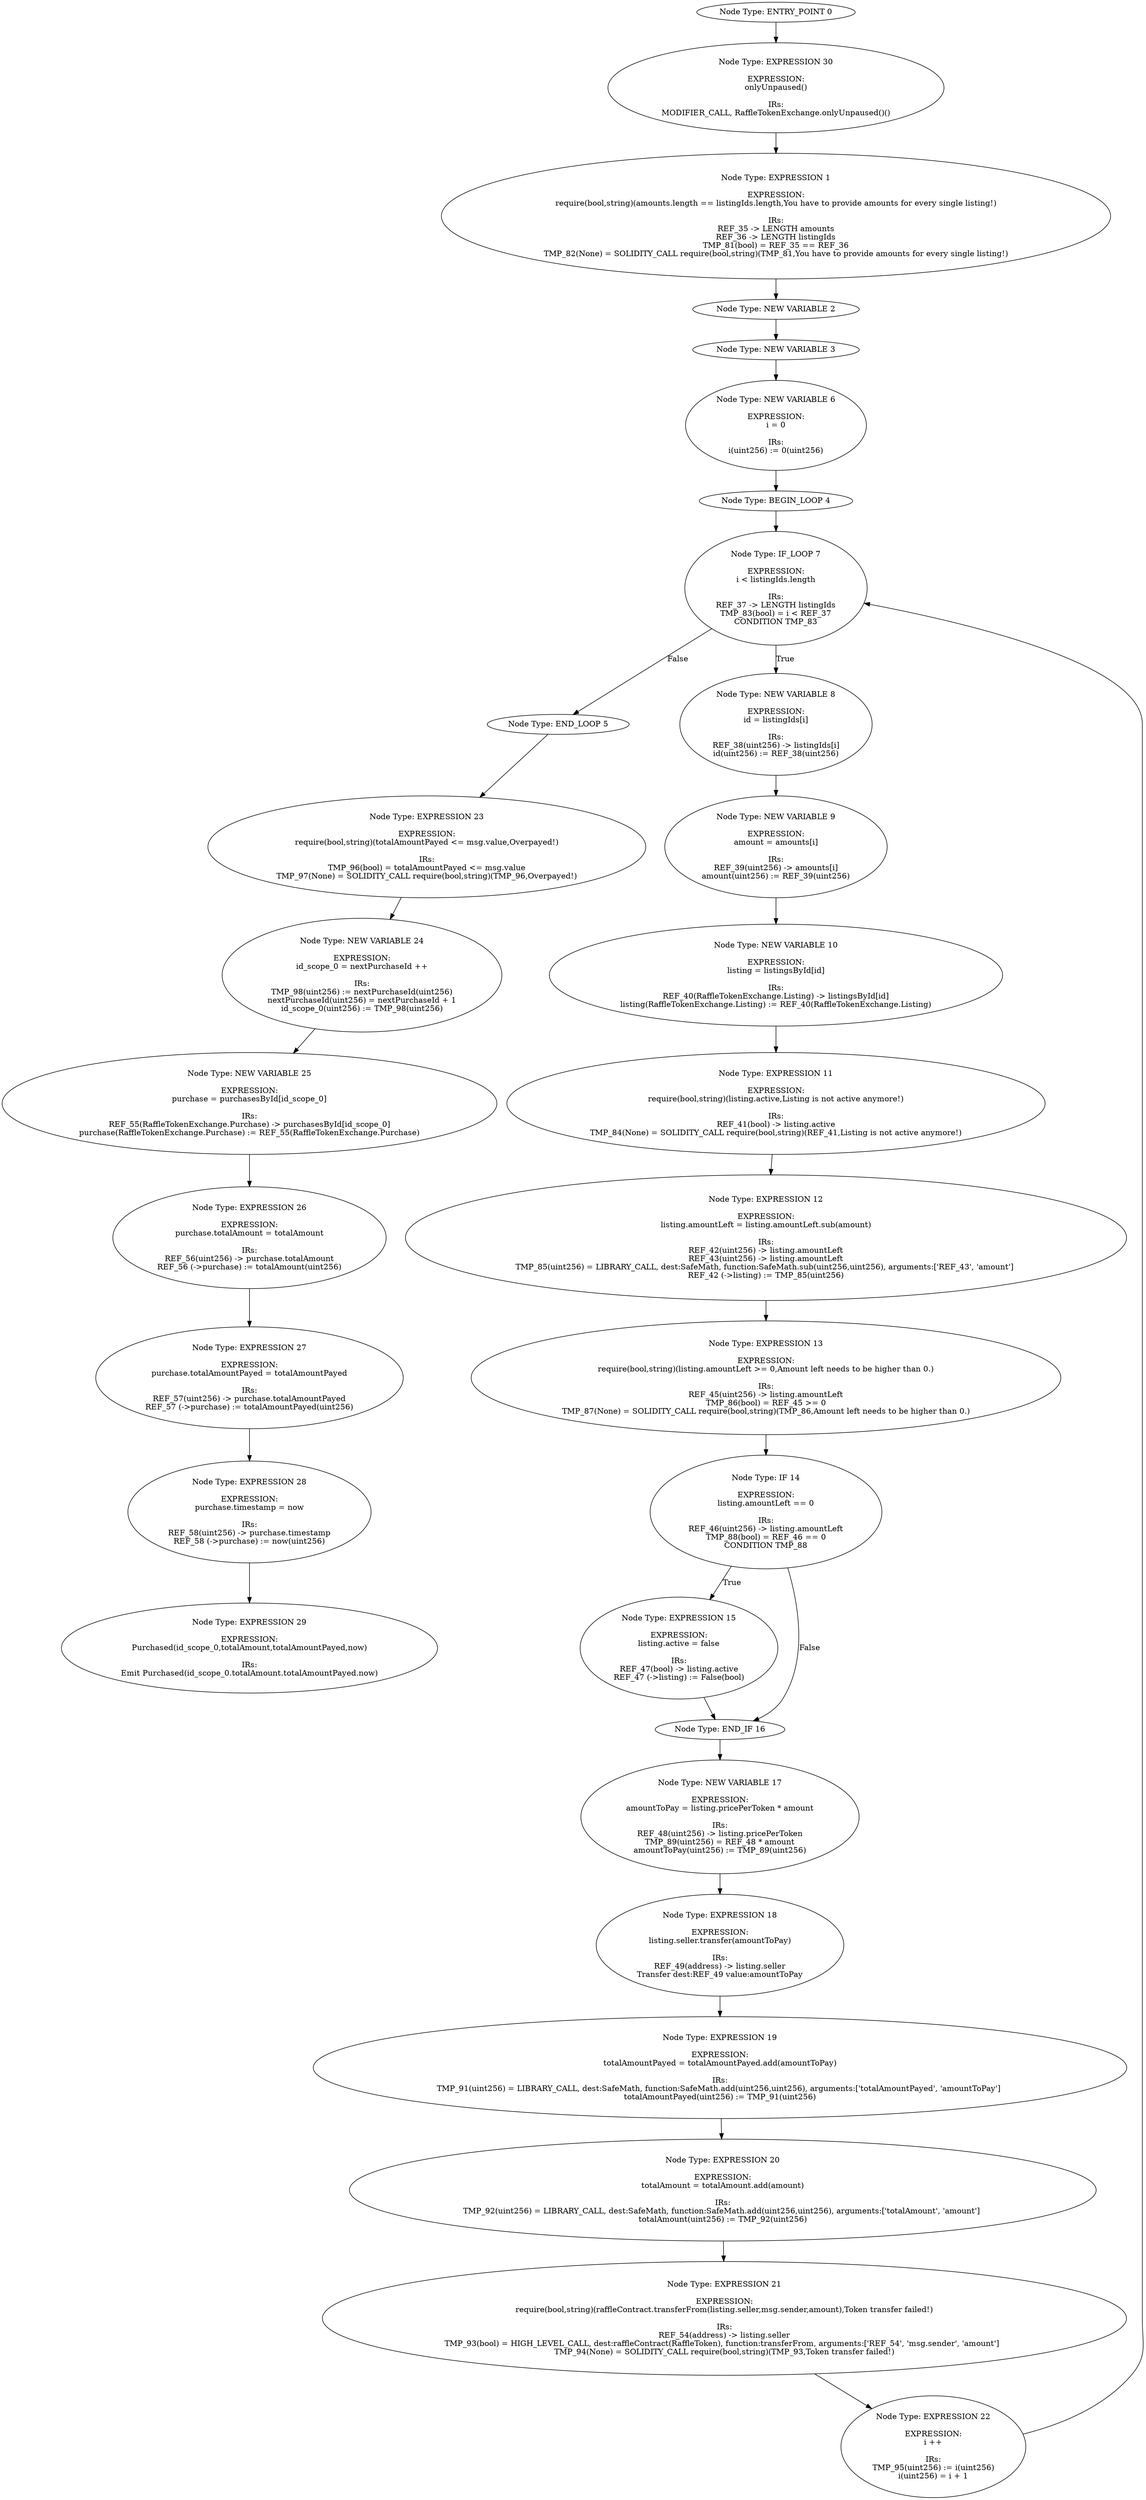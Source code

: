 digraph{
0[label="Node Type: ENTRY_POINT 0
"];
0->30;
1[label="Node Type: EXPRESSION 1

EXPRESSION:
require(bool,string)(amounts.length == listingIds.length,You have to provide amounts for every single listing!)

IRs:
REF_35 -> LENGTH amounts
REF_36 -> LENGTH listingIds
TMP_81(bool) = REF_35 == REF_36
TMP_82(None) = SOLIDITY_CALL require(bool,string)(TMP_81,You have to provide amounts for every single listing!)"];
1->2;
2[label="Node Type: NEW VARIABLE 2
"];
2->3;
3[label="Node Type: NEW VARIABLE 3
"];
3->6;
4[label="Node Type: BEGIN_LOOP 4
"];
4->7;
5[label="Node Type: END_LOOP 5
"];
5->23;
6[label="Node Type: NEW VARIABLE 6

EXPRESSION:
i = 0

IRs:
i(uint256) := 0(uint256)"];
6->4;
7[label="Node Type: IF_LOOP 7

EXPRESSION:
i < listingIds.length

IRs:
REF_37 -> LENGTH listingIds
TMP_83(bool) = i < REF_37
CONDITION TMP_83"];
7->8[label="True"];
7->5[label="False"];
8[label="Node Type: NEW VARIABLE 8

EXPRESSION:
id = listingIds[i]

IRs:
REF_38(uint256) -> listingIds[i]
id(uint256) := REF_38(uint256)"];
8->9;
9[label="Node Type: NEW VARIABLE 9

EXPRESSION:
amount = amounts[i]

IRs:
REF_39(uint256) -> amounts[i]
amount(uint256) := REF_39(uint256)"];
9->10;
10[label="Node Type: NEW VARIABLE 10

EXPRESSION:
listing = listingsById[id]

IRs:
REF_40(RaffleTokenExchange.Listing) -> listingsById[id]
listing(RaffleTokenExchange.Listing) := REF_40(RaffleTokenExchange.Listing)"];
10->11;
11[label="Node Type: EXPRESSION 11

EXPRESSION:
require(bool,string)(listing.active,Listing is not active anymore!)

IRs:
REF_41(bool) -> listing.active
TMP_84(None) = SOLIDITY_CALL require(bool,string)(REF_41,Listing is not active anymore!)"];
11->12;
12[label="Node Type: EXPRESSION 12

EXPRESSION:
listing.amountLeft = listing.amountLeft.sub(amount)

IRs:
REF_42(uint256) -> listing.amountLeft
REF_43(uint256) -> listing.amountLeft
TMP_85(uint256) = LIBRARY_CALL, dest:SafeMath, function:SafeMath.sub(uint256,uint256), arguments:['REF_43', 'amount'] 
REF_42 (->listing) := TMP_85(uint256)"];
12->13;
13[label="Node Type: EXPRESSION 13

EXPRESSION:
require(bool,string)(listing.amountLeft >= 0,Amount left needs to be higher than 0.)

IRs:
REF_45(uint256) -> listing.amountLeft
TMP_86(bool) = REF_45 >= 0
TMP_87(None) = SOLIDITY_CALL require(bool,string)(TMP_86,Amount left needs to be higher than 0.)"];
13->14;
14[label="Node Type: IF 14

EXPRESSION:
listing.amountLeft == 0

IRs:
REF_46(uint256) -> listing.amountLeft
TMP_88(bool) = REF_46 == 0
CONDITION TMP_88"];
14->15[label="True"];
14->16[label="False"];
15[label="Node Type: EXPRESSION 15

EXPRESSION:
listing.active = false

IRs:
REF_47(bool) -> listing.active
REF_47 (->listing) := False(bool)"];
15->16;
16[label="Node Type: END_IF 16
"];
16->17;
17[label="Node Type: NEW VARIABLE 17

EXPRESSION:
amountToPay = listing.pricePerToken * amount

IRs:
REF_48(uint256) -> listing.pricePerToken
TMP_89(uint256) = REF_48 * amount
amountToPay(uint256) := TMP_89(uint256)"];
17->18;
18[label="Node Type: EXPRESSION 18

EXPRESSION:
listing.seller.transfer(amountToPay)

IRs:
REF_49(address) -> listing.seller
Transfer dest:REF_49 value:amountToPay"];
18->19;
19[label="Node Type: EXPRESSION 19

EXPRESSION:
totalAmountPayed = totalAmountPayed.add(amountToPay)

IRs:
TMP_91(uint256) = LIBRARY_CALL, dest:SafeMath, function:SafeMath.add(uint256,uint256), arguments:['totalAmountPayed', 'amountToPay'] 
totalAmountPayed(uint256) := TMP_91(uint256)"];
19->20;
20[label="Node Type: EXPRESSION 20

EXPRESSION:
totalAmount = totalAmount.add(amount)

IRs:
TMP_92(uint256) = LIBRARY_CALL, dest:SafeMath, function:SafeMath.add(uint256,uint256), arguments:['totalAmount', 'amount'] 
totalAmount(uint256) := TMP_92(uint256)"];
20->21;
21[label="Node Type: EXPRESSION 21

EXPRESSION:
require(bool,string)(raffleContract.transferFrom(listing.seller,msg.sender,amount),Token transfer failed!)

IRs:
REF_54(address) -> listing.seller
TMP_93(bool) = HIGH_LEVEL_CALL, dest:raffleContract(RaffleToken), function:transferFrom, arguments:['REF_54', 'msg.sender', 'amount']  
TMP_94(None) = SOLIDITY_CALL require(bool,string)(TMP_93,Token transfer failed!)"];
21->22;
22[label="Node Type: EXPRESSION 22

EXPRESSION:
i ++

IRs:
TMP_95(uint256) := i(uint256)
i(uint256) = i + 1"];
22->7;
23[label="Node Type: EXPRESSION 23

EXPRESSION:
require(bool,string)(totalAmountPayed <= msg.value,Overpayed!)

IRs:
TMP_96(bool) = totalAmountPayed <= msg.value
TMP_97(None) = SOLIDITY_CALL require(bool,string)(TMP_96,Overpayed!)"];
23->24;
24[label="Node Type: NEW VARIABLE 24

EXPRESSION:
id_scope_0 = nextPurchaseId ++

IRs:
TMP_98(uint256) := nextPurchaseId(uint256)
nextPurchaseId(uint256) = nextPurchaseId + 1
id_scope_0(uint256) := TMP_98(uint256)"];
24->25;
25[label="Node Type: NEW VARIABLE 25

EXPRESSION:
purchase = purchasesById[id_scope_0]

IRs:
REF_55(RaffleTokenExchange.Purchase) -> purchasesById[id_scope_0]
purchase(RaffleTokenExchange.Purchase) := REF_55(RaffleTokenExchange.Purchase)"];
25->26;
26[label="Node Type: EXPRESSION 26

EXPRESSION:
purchase.totalAmount = totalAmount

IRs:
REF_56(uint256) -> purchase.totalAmount
REF_56 (->purchase) := totalAmount(uint256)"];
26->27;
27[label="Node Type: EXPRESSION 27

EXPRESSION:
purchase.totalAmountPayed = totalAmountPayed

IRs:
REF_57(uint256) -> purchase.totalAmountPayed
REF_57 (->purchase) := totalAmountPayed(uint256)"];
27->28;
28[label="Node Type: EXPRESSION 28

EXPRESSION:
purchase.timestamp = now

IRs:
REF_58(uint256) -> purchase.timestamp
REF_58 (->purchase) := now(uint256)"];
28->29;
29[label="Node Type: EXPRESSION 29

EXPRESSION:
Purchased(id_scope_0,totalAmount,totalAmountPayed,now)

IRs:
Emit Purchased(id_scope_0.totalAmount.totalAmountPayed.now)"];
30[label="Node Type: EXPRESSION 30

EXPRESSION:
onlyUnpaused()

IRs:
MODIFIER_CALL, RaffleTokenExchange.onlyUnpaused()()"];
30->1;
}
